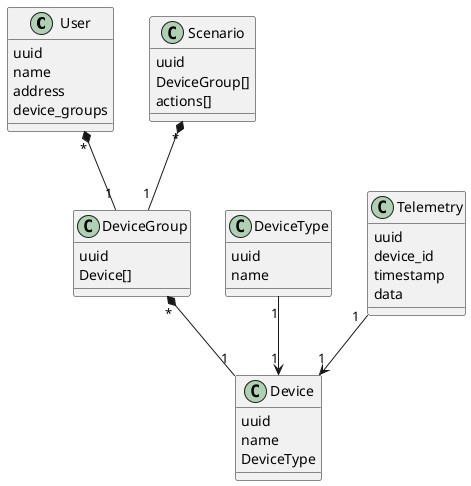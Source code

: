 @startuml

class User {
	uuid
	name
	address
	device_groups
}

class Device {
	uuid
	name
	DeviceType
}

class DeviceType {
	uuid
	name
}

class Telemetry {
	uuid
	device_id
	timestamp
	data
}

class DeviceGroup {
	uuid
	Device[]
}

class Scenario {
	uuid
	DeviceGroup[]
	actions[]
}

User "*" *-- "1" DeviceGroup
DeviceGroup "*" *-- "1" Device
DeviceType "1" --> "1" Device
Telemetry "1" --> "1" Device
Scenario "*" *-- "1" DeviceGroup

@enduml
